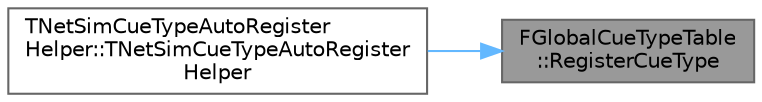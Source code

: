 digraph "FGlobalCueTypeTable::RegisterCueType"
{
 // INTERACTIVE_SVG=YES
 // LATEX_PDF_SIZE
  bgcolor="transparent";
  edge [fontname=Helvetica,fontsize=10,labelfontname=Helvetica,labelfontsize=10];
  node [fontname=Helvetica,fontsize=10,shape=box,height=0.2,width=0.4];
  rankdir="RL";
  Node1 [id="Node000001",label="FGlobalCueTypeTable\l::RegisterCueType",height=0.2,width=0.4,color="gray40", fillcolor="grey60", style="filled", fontcolor="black",tooltip=" "];
  Node1 -> Node2 [id="edge1_Node000001_Node000002",dir="back",color="steelblue1",style="solid",tooltip=" "];
  Node2 [id="Node000002",label="TNetSimCueTypeAutoRegister\lHelper::TNetSimCueTypeAutoRegister\lHelper",height=0.2,width=0.4,color="grey40", fillcolor="white", style="filled",URL="$d2/d40/structTNetSimCueTypeAutoRegisterHelper.html#ab23ee5d6dc337fd3ee8d19baf4ccbfec",tooltip=" "];
}
